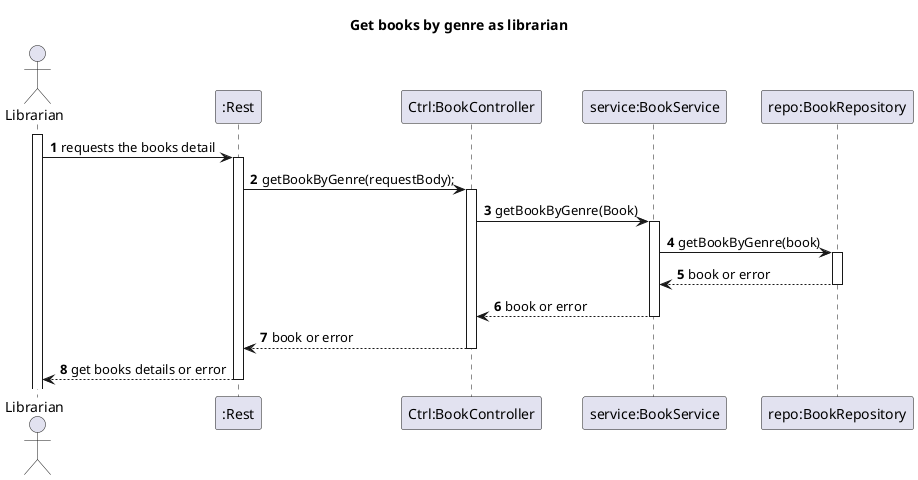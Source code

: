 @startuml
'https://plantuml.com/sequence-diagram
autoactivate on
autonumber

title Get books by genre as librarian

actor "Librarian" as User
participant ":Rest" as Rest
participant "Ctrl:BookController" as Ctrl
participant "service:BookService" as Service
participant "repo:BookRepository" as Repo

activate User

User -> Rest: requests the books detail

Rest -> Ctrl: getBookByGenre(requestBody);

Ctrl -> Service: getBookByGenre(Book)
Service -> Repo: getBookByGenre(book)
Repo --> Service: book or error
Service --> Ctrl: book or error
Ctrl --> Rest: book or error
Rest --> User: get books details or error

@enduml
